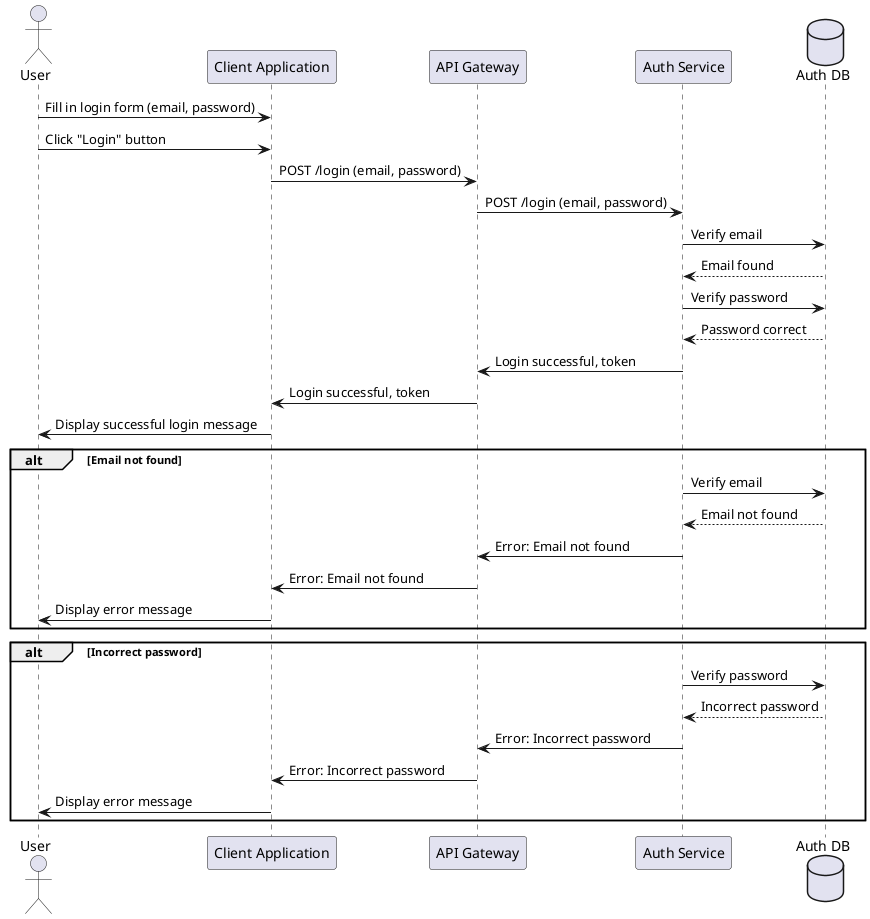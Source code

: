 @startuml
actor User
participant "Client Application" as ClientApp
participant "API Gateway" as APIGW
participant "Auth Service" as AuthSvc
database "Auth DB" as AuthDB

User -> ClientApp: Fill in login form (email, password)
User -> ClientApp: Click "Login" button
ClientApp -> APIGW: POST /login (email, password)
APIGW -> AuthSvc: POST /login (email, password)
AuthSvc -> AuthDB: Verify email
AuthDB --> AuthSvc: Email found
AuthSvc -> AuthDB: Verify password
AuthDB --> AuthSvc: Password correct
AuthSvc -> APIGW: Login successful, token
APIGW -> ClientApp: Login successful, token
ClientApp -> User: Display successful login message

alt Email not found
    AuthSvc -> AuthDB: Verify email
    AuthDB --> AuthSvc: Email not found
    AuthSvc -> APIGW: Error: Email not found
    APIGW -> ClientApp: Error: Email not found
    ClientApp -> User: Display error message
end

alt Incorrect password
    AuthSvc -> AuthDB: Verify password
    AuthDB --> AuthSvc: Incorrect password
    AuthSvc -> APIGW: Error: Incorrect password
    APIGW -> ClientApp: Error: Incorrect password
    ClientApp -> User: Display error message
end
@enduml
